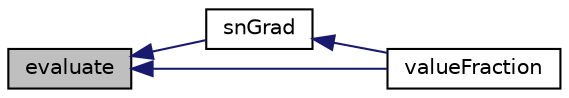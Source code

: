 digraph "evaluate"
{
  bgcolor="transparent";
  edge [fontname="Helvetica",fontsize="10",labelfontname="Helvetica",labelfontsize="10"];
  node [fontname="Helvetica",fontsize="10",shape=record];
  rankdir="LR";
  Node1 [label="evaluate",height=0.2,width=0.4,color="black", fillcolor="grey75", style="filled", fontcolor="black"];
  Node1 -> Node2 [dir="back",color="midnightblue",fontsize="10",style="solid",fontname="Helvetica"];
  Node2 [label="snGrad",height=0.2,width=0.4,color="black",URL="$a01810.html#aee44c456744b9ed5f206a9027bb93f8a",tooltip="Return gradient at boundary. "];
  Node2 -> Node3 [dir="back",color="midnightblue",fontsize="10",style="solid",fontname="Helvetica"];
  Node3 [label="valueFraction",height=0.2,width=0.4,color="black",URL="$a01810.html#a0aad8021ccb2bce0f221055f525f25e4"];
  Node1 -> Node3 [dir="back",color="midnightblue",fontsize="10",style="solid",fontname="Helvetica"];
}
